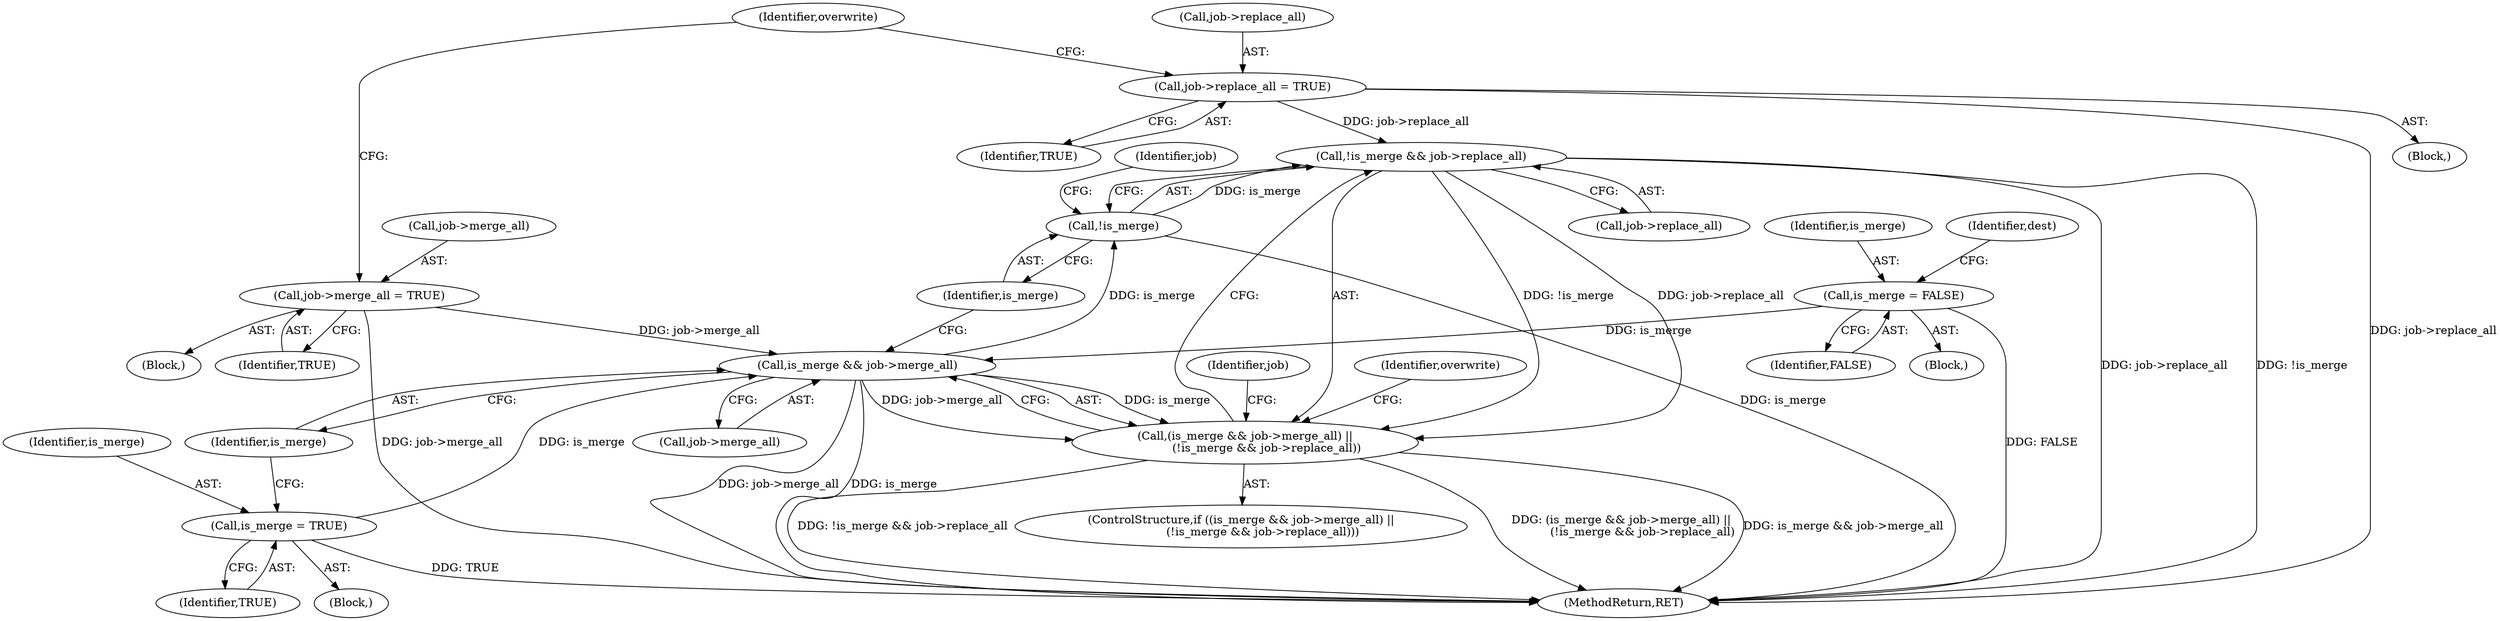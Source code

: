 digraph "0_nautilus_1630f53481f445ada0a455e9979236d31a8d3bb0_0@pointer" {
"1000691" [label="(Call,!is_merge && job->replace_all)"];
"1000692" [label="(Call,!is_merge)"];
"1000686" [label="(Call,is_merge && job->merge_all)"];
"1000681" [label="(Call,is_merge = TRUE)"];
"1000671" [label="(Call,is_merge = FALSE)"];
"1000768" [label="(Call,job->merge_all = TRUE)"];
"1000775" [label="(Call,job->replace_all = TRUE)"];
"1000685" [label="(Call,(is_merge && job->merge_all) ||\n            (!is_merge && job->replace_all))"];
"1000680" [label="(Block,)"];
"1001114" [label="(MethodReturn,RET)"];
"1000694" [label="(Call,job->replace_all)"];
"1000681" [label="(Call,is_merge = TRUE)"];
"1000767" [label="(Block,)"];
"1000781" [label="(Identifier,overwrite)"];
"1000699" [label="(Identifier,overwrite)"];
"1000779" [label="(Identifier,TRUE)"];
"1000687" [label="(Identifier,is_merge)"];
"1000688" [label="(Call,job->merge_all)"];
"1000704" [label="(Identifier,job)"];
"1000673" [label="(Identifier,FALSE)"];
"1000692" [label="(Call,!is_merge)"];
"1000769" [label="(Call,job->merge_all)"];
"1000672" [label="(Identifier,is_merge)"];
"1000772" [label="(Identifier,TRUE)"];
"1000650" [label="(Block,)"];
"1000691" [label="(Call,!is_merge && job->replace_all)"];
"1000671" [label="(Call,is_merge = FALSE)"];
"1000774" [label="(Block,)"];
"1000685" [label="(Call,(is_merge && job->merge_all) ||\n            (!is_merge && job->replace_all))"];
"1000683" [label="(Identifier,TRUE)"];
"1000768" [label="(Call,job->merge_all = TRUE)"];
"1000677" [label="(Identifier,dest)"];
"1000695" [label="(Identifier,job)"];
"1000684" [label="(ControlStructure,if ((is_merge && job->merge_all) ||\n            (!is_merge && job->replace_all)))"];
"1000686" [label="(Call,is_merge && job->merge_all)"];
"1000693" [label="(Identifier,is_merge)"];
"1000682" [label="(Identifier,is_merge)"];
"1000775" [label="(Call,job->replace_all = TRUE)"];
"1000776" [label="(Call,job->replace_all)"];
"1000691" -> "1000685"  [label="AST: "];
"1000691" -> "1000692"  [label="CFG: "];
"1000691" -> "1000694"  [label="CFG: "];
"1000692" -> "1000691"  [label="AST: "];
"1000694" -> "1000691"  [label="AST: "];
"1000685" -> "1000691"  [label="CFG: "];
"1000691" -> "1001114"  [label="DDG: job->replace_all"];
"1000691" -> "1001114"  [label="DDG: !is_merge"];
"1000691" -> "1000685"  [label="DDG: !is_merge"];
"1000691" -> "1000685"  [label="DDG: job->replace_all"];
"1000692" -> "1000691"  [label="DDG: is_merge"];
"1000775" -> "1000691"  [label="DDG: job->replace_all"];
"1000692" -> "1000693"  [label="CFG: "];
"1000693" -> "1000692"  [label="AST: "];
"1000695" -> "1000692"  [label="CFG: "];
"1000692" -> "1001114"  [label="DDG: is_merge"];
"1000686" -> "1000692"  [label="DDG: is_merge"];
"1000686" -> "1000685"  [label="AST: "];
"1000686" -> "1000687"  [label="CFG: "];
"1000686" -> "1000688"  [label="CFG: "];
"1000687" -> "1000686"  [label="AST: "];
"1000688" -> "1000686"  [label="AST: "];
"1000693" -> "1000686"  [label="CFG: "];
"1000685" -> "1000686"  [label="CFG: "];
"1000686" -> "1001114"  [label="DDG: is_merge"];
"1000686" -> "1001114"  [label="DDG: job->merge_all"];
"1000686" -> "1000685"  [label="DDG: is_merge"];
"1000686" -> "1000685"  [label="DDG: job->merge_all"];
"1000681" -> "1000686"  [label="DDG: is_merge"];
"1000671" -> "1000686"  [label="DDG: is_merge"];
"1000768" -> "1000686"  [label="DDG: job->merge_all"];
"1000681" -> "1000680"  [label="AST: "];
"1000681" -> "1000683"  [label="CFG: "];
"1000682" -> "1000681"  [label="AST: "];
"1000683" -> "1000681"  [label="AST: "];
"1000687" -> "1000681"  [label="CFG: "];
"1000681" -> "1001114"  [label="DDG: TRUE"];
"1000671" -> "1000650"  [label="AST: "];
"1000671" -> "1000673"  [label="CFG: "];
"1000672" -> "1000671"  [label="AST: "];
"1000673" -> "1000671"  [label="AST: "];
"1000677" -> "1000671"  [label="CFG: "];
"1000671" -> "1001114"  [label="DDG: FALSE"];
"1000768" -> "1000767"  [label="AST: "];
"1000768" -> "1000772"  [label="CFG: "];
"1000769" -> "1000768"  [label="AST: "];
"1000772" -> "1000768"  [label="AST: "];
"1000781" -> "1000768"  [label="CFG: "];
"1000768" -> "1001114"  [label="DDG: job->merge_all"];
"1000775" -> "1000774"  [label="AST: "];
"1000775" -> "1000779"  [label="CFG: "];
"1000776" -> "1000775"  [label="AST: "];
"1000779" -> "1000775"  [label="AST: "];
"1000781" -> "1000775"  [label="CFG: "];
"1000775" -> "1001114"  [label="DDG: job->replace_all"];
"1000685" -> "1000684"  [label="AST: "];
"1000699" -> "1000685"  [label="CFG: "];
"1000704" -> "1000685"  [label="CFG: "];
"1000685" -> "1001114"  [label="DDG: (is_merge && job->merge_all) ||\n            (!is_merge && job->replace_all)"];
"1000685" -> "1001114"  [label="DDG: is_merge && job->merge_all"];
"1000685" -> "1001114"  [label="DDG: !is_merge && job->replace_all"];
}
